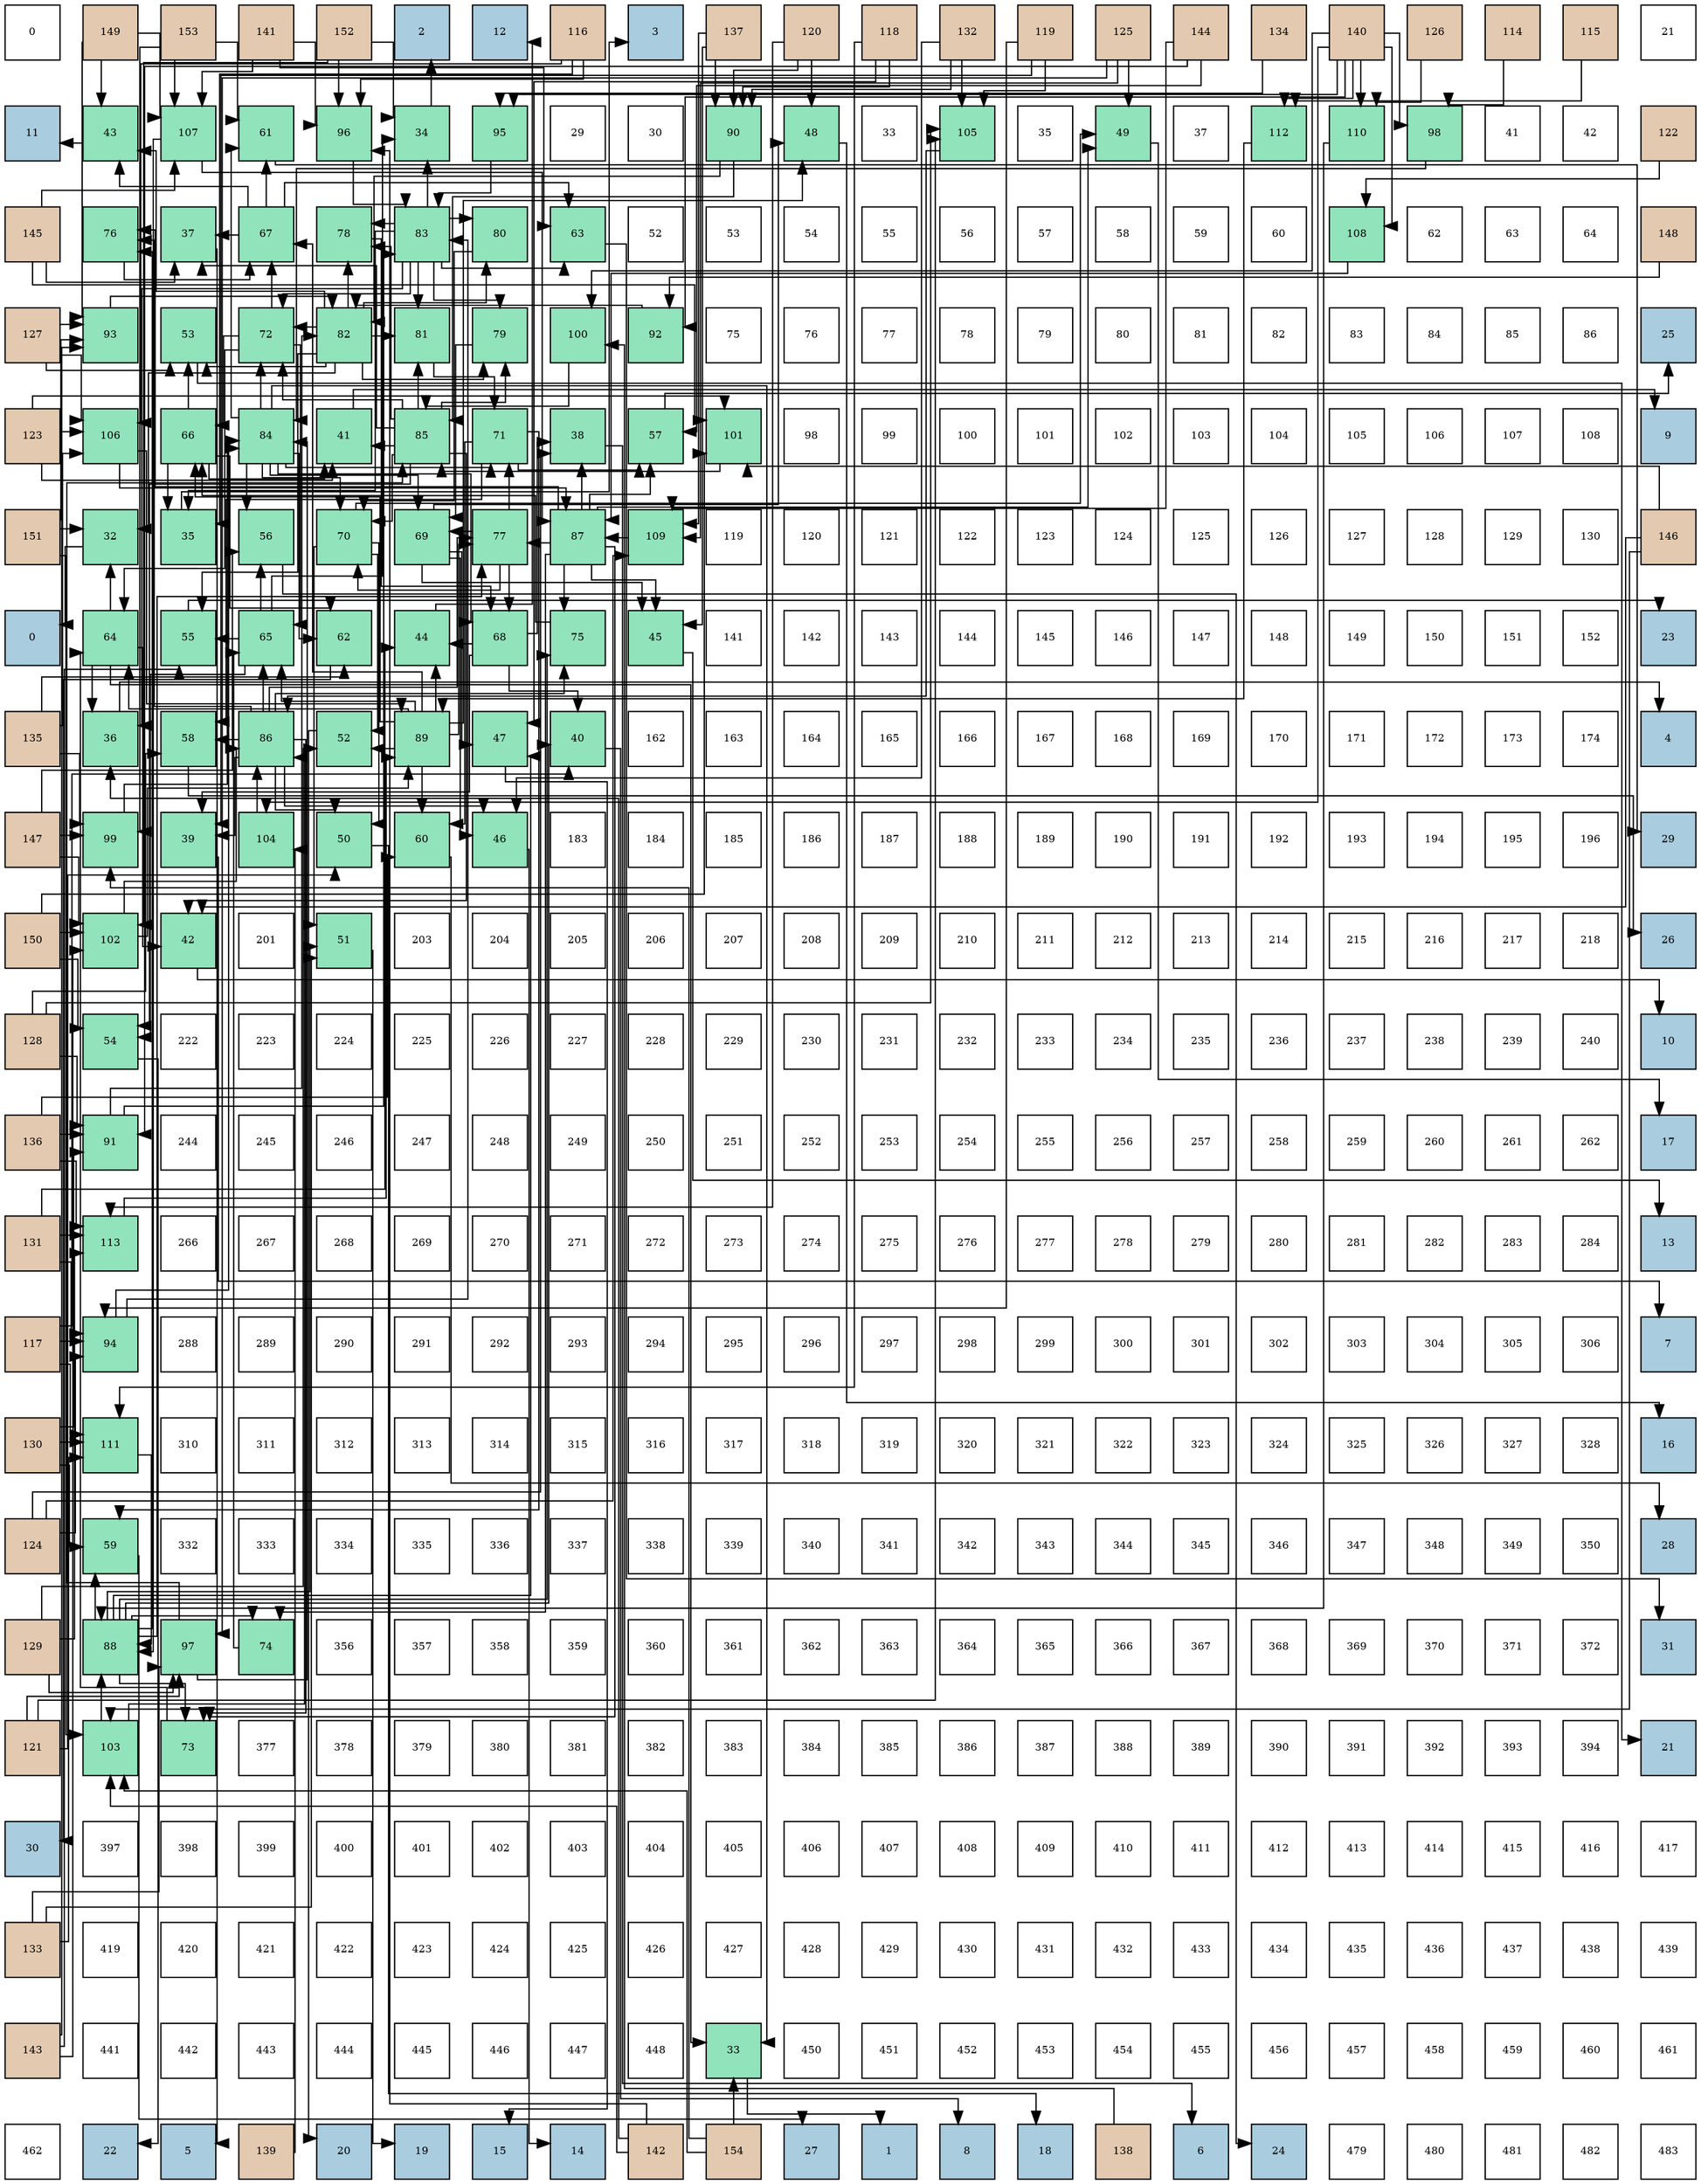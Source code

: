 digraph layout{
 rankdir=TB;
 splines=ortho;
 node [style=filled shape=square fixedsize=true width=0.6];
0[label="0", fontsize=8, fillcolor="#ffffff"];
1[label="149", fontsize=8, fillcolor="#e3c9af"];
2[label="153", fontsize=8, fillcolor="#e3c9af"];
3[label="141", fontsize=8, fillcolor="#e3c9af"];
4[label="152", fontsize=8, fillcolor="#e3c9af"];
5[label="2", fontsize=8, fillcolor="#a9ccde"];
6[label="12", fontsize=8, fillcolor="#a9ccde"];
7[label="116", fontsize=8, fillcolor="#e3c9af"];
8[label="3", fontsize=8, fillcolor="#a9ccde"];
9[label="137", fontsize=8, fillcolor="#e3c9af"];
10[label="120", fontsize=8, fillcolor="#e3c9af"];
11[label="118", fontsize=8, fillcolor="#e3c9af"];
12[label="132", fontsize=8, fillcolor="#e3c9af"];
13[label="119", fontsize=8, fillcolor="#e3c9af"];
14[label="125", fontsize=8, fillcolor="#e3c9af"];
15[label="144", fontsize=8, fillcolor="#e3c9af"];
16[label="134", fontsize=8, fillcolor="#e3c9af"];
17[label="140", fontsize=8, fillcolor="#e3c9af"];
18[label="126", fontsize=8, fillcolor="#e3c9af"];
19[label="114", fontsize=8, fillcolor="#e3c9af"];
20[label="115", fontsize=8, fillcolor="#e3c9af"];
21[label="21", fontsize=8, fillcolor="#ffffff"];
22[label="11", fontsize=8, fillcolor="#a9ccde"];
23[label="43", fontsize=8, fillcolor="#91e3bb"];
24[label="107", fontsize=8, fillcolor="#91e3bb"];
25[label="61", fontsize=8, fillcolor="#91e3bb"];
26[label="96", fontsize=8, fillcolor="#91e3bb"];
27[label="34", fontsize=8, fillcolor="#91e3bb"];
28[label="95", fontsize=8, fillcolor="#91e3bb"];
29[label="29", fontsize=8, fillcolor="#ffffff"];
30[label="30", fontsize=8, fillcolor="#ffffff"];
31[label="90", fontsize=8, fillcolor="#91e3bb"];
32[label="48", fontsize=8, fillcolor="#91e3bb"];
33[label="33", fontsize=8, fillcolor="#ffffff"];
34[label="105", fontsize=8, fillcolor="#91e3bb"];
35[label="35", fontsize=8, fillcolor="#ffffff"];
36[label="49", fontsize=8, fillcolor="#91e3bb"];
37[label="37", fontsize=8, fillcolor="#ffffff"];
38[label="112", fontsize=8, fillcolor="#91e3bb"];
39[label="110", fontsize=8, fillcolor="#91e3bb"];
40[label="98", fontsize=8, fillcolor="#91e3bb"];
41[label="41", fontsize=8, fillcolor="#ffffff"];
42[label="42", fontsize=8, fillcolor="#ffffff"];
43[label="122", fontsize=8, fillcolor="#e3c9af"];
44[label="145", fontsize=8, fillcolor="#e3c9af"];
45[label="76", fontsize=8, fillcolor="#91e3bb"];
46[label="37", fontsize=8, fillcolor="#91e3bb"];
47[label="67", fontsize=8, fillcolor="#91e3bb"];
48[label="78", fontsize=8, fillcolor="#91e3bb"];
49[label="83", fontsize=8, fillcolor="#91e3bb"];
50[label="80", fontsize=8, fillcolor="#91e3bb"];
51[label="63", fontsize=8, fillcolor="#91e3bb"];
52[label="52", fontsize=8, fillcolor="#ffffff"];
53[label="53", fontsize=8, fillcolor="#ffffff"];
54[label="54", fontsize=8, fillcolor="#ffffff"];
55[label="55", fontsize=8, fillcolor="#ffffff"];
56[label="56", fontsize=8, fillcolor="#ffffff"];
57[label="57", fontsize=8, fillcolor="#ffffff"];
58[label="58", fontsize=8, fillcolor="#ffffff"];
59[label="59", fontsize=8, fillcolor="#ffffff"];
60[label="60", fontsize=8, fillcolor="#ffffff"];
61[label="108", fontsize=8, fillcolor="#91e3bb"];
62[label="62", fontsize=8, fillcolor="#ffffff"];
63[label="63", fontsize=8, fillcolor="#ffffff"];
64[label="64", fontsize=8, fillcolor="#ffffff"];
65[label="148", fontsize=8, fillcolor="#e3c9af"];
66[label="127", fontsize=8, fillcolor="#e3c9af"];
67[label="93", fontsize=8, fillcolor="#91e3bb"];
68[label="53", fontsize=8, fillcolor="#91e3bb"];
69[label="72", fontsize=8, fillcolor="#91e3bb"];
70[label="82", fontsize=8, fillcolor="#91e3bb"];
71[label="81", fontsize=8, fillcolor="#91e3bb"];
72[label="79", fontsize=8, fillcolor="#91e3bb"];
73[label="100", fontsize=8, fillcolor="#91e3bb"];
74[label="92", fontsize=8, fillcolor="#91e3bb"];
75[label="75", fontsize=8, fillcolor="#ffffff"];
76[label="76", fontsize=8, fillcolor="#ffffff"];
77[label="77", fontsize=8, fillcolor="#ffffff"];
78[label="78", fontsize=8, fillcolor="#ffffff"];
79[label="79", fontsize=8, fillcolor="#ffffff"];
80[label="80", fontsize=8, fillcolor="#ffffff"];
81[label="81", fontsize=8, fillcolor="#ffffff"];
82[label="82", fontsize=8, fillcolor="#ffffff"];
83[label="83", fontsize=8, fillcolor="#ffffff"];
84[label="84", fontsize=8, fillcolor="#ffffff"];
85[label="85", fontsize=8, fillcolor="#ffffff"];
86[label="86", fontsize=8, fillcolor="#ffffff"];
87[label="25", fontsize=8, fillcolor="#a9ccde"];
88[label="123", fontsize=8, fillcolor="#e3c9af"];
89[label="106", fontsize=8, fillcolor="#91e3bb"];
90[label="66", fontsize=8, fillcolor="#91e3bb"];
91[label="84", fontsize=8, fillcolor="#91e3bb"];
92[label="41", fontsize=8, fillcolor="#91e3bb"];
93[label="85", fontsize=8, fillcolor="#91e3bb"];
94[label="71", fontsize=8, fillcolor="#91e3bb"];
95[label="38", fontsize=8, fillcolor="#91e3bb"];
96[label="57", fontsize=8, fillcolor="#91e3bb"];
97[label="101", fontsize=8, fillcolor="#91e3bb"];
98[label="98", fontsize=8, fillcolor="#ffffff"];
99[label="99", fontsize=8, fillcolor="#ffffff"];
100[label="100", fontsize=8, fillcolor="#ffffff"];
101[label="101", fontsize=8, fillcolor="#ffffff"];
102[label="102", fontsize=8, fillcolor="#ffffff"];
103[label="103", fontsize=8, fillcolor="#ffffff"];
104[label="104", fontsize=8, fillcolor="#ffffff"];
105[label="105", fontsize=8, fillcolor="#ffffff"];
106[label="106", fontsize=8, fillcolor="#ffffff"];
107[label="107", fontsize=8, fillcolor="#ffffff"];
108[label="108", fontsize=8, fillcolor="#ffffff"];
109[label="9", fontsize=8, fillcolor="#a9ccde"];
110[label="151", fontsize=8, fillcolor="#e3c9af"];
111[label="32", fontsize=8, fillcolor="#91e3bb"];
112[label="35", fontsize=8, fillcolor="#91e3bb"];
113[label="56", fontsize=8, fillcolor="#91e3bb"];
114[label="70", fontsize=8, fillcolor="#91e3bb"];
115[label="69", fontsize=8, fillcolor="#91e3bb"];
116[label="77", fontsize=8, fillcolor="#91e3bb"];
117[label="87", fontsize=8, fillcolor="#91e3bb"];
118[label="109", fontsize=8, fillcolor="#91e3bb"];
119[label="119", fontsize=8, fillcolor="#ffffff"];
120[label="120", fontsize=8, fillcolor="#ffffff"];
121[label="121", fontsize=8, fillcolor="#ffffff"];
122[label="122", fontsize=8, fillcolor="#ffffff"];
123[label="123", fontsize=8, fillcolor="#ffffff"];
124[label="124", fontsize=8, fillcolor="#ffffff"];
125[label="125", fontsize=8, fillcolor="#ffffff"];
126[label="126", fontsize=8, fillcolor="#ffffff"];
127[label="127", fontsize=8, fillcolor="#ffffff"];
128[label="128", fontsize=8, fillcolor="#ffffff"];
129[label="129", fontsize=8, fillcolor="#ffffff"];
130[label="130", fontsize=8, fillcolor="#ffffff"];
131[label="146", fontsize=8, fillcolor="#e3c9af"];
132[label="0", fontsize=8, fillcolor="#a9ccde"];
133[label="64", fontsize=8, fillcolor="#91e3bb"];
134[label="55", fontsize=8, fillcolor="#91e3bb"];
135[label="65", fontsize=8, fillcolor="#91e3bb"];
136[label="62", fontsize=8, fillcolor="#91e3bb"];
137[label="44", fontsize=8, fillcolor="#91e3bb"];
138[label="68", fontsize=8, fillcolor="#91e3bb"];
139[label="75", fontsize=8, fillcolor="#91e3bb"];
140[label="45", fontsize=8, fillcolor="#91e3bb"];
141[label="141", fontsize=8, fillcolor="#ffffff"];
142[label="142", fontsize=8, fillcolor="#ffffff"];
143[label="143", fontsize=8, fillcolor="#ffffff"];
144[label="144", fontsize=8, fillcolor="#ffffff"];
145[label="145", fontsize=8, fillcolor="#ffffff"];
146[label="146", fontsize=8, fillcolor="#ffffff"];
147[label="147", fontsize=8, fillcolor="#ffffff"];
148[label="148", fontsize=8, fillcolor="#ffffff"];
149[label="149", fontsize=8, fillcolor="#ffffff"];
150[label="150", fontsize=8, fillcolor="#ffffff"];
151[label="151", fontsize=8, fillcolor="#ffffff"];
152[label="152", fontsize=8, fillcolor="#ffffff"];
153[label="23", fontsize=8, fillcolor="#a9ccde"];
154[label="135", fontsize=8, fillcolor="#e3c9af"];
155[label="36", fontsize=8, fillcolor="#91e3bb"];
156[label="58", fontsize=8, fillcolor="#91e3bb"];
157[label="86", fontsize=8, fillcolor="#91e3bb"];
158[label="52", fontsize=8, fillcolor="#91e3bb"];
159[label="89", fontsize=8, fillcolor="#91e3bb"];
160[label="47", fontsize=8, fillcolor="#91e3bb"];
161[label="40", fontsize=8, fillcolor="#91e3bb"];
162[label="162", fontsize=8, fillcolor="#ffffff"];
163[label="163", fontsize=8, fillcolor="#ffffff"];
164[label="164", fontsize=8, fillcolor="#ffffff"];
165[label="165", fontsize=8, fillcolor="#ffffff"];
166[label="166", fontsize=8, fillcolor="#ffffff"];
167[label="167", fontsize=8, fillcolor="#ffffff"];
168[label="168", fontsize=8, fillcolor="#ffffff"];
169[label="169", fontsize=8, fillcolor="#ffffff"];
170[label="170", fontsize=8, fillcolor="#ffffff"];
171[label="171", fontsize=8, fillcolor="#ffffff"];
172[label="172", fontsize=8, fillcolor="#ffffff"];
173[label="173", fontsize=8, fillcolor="#ffffff"];
174[label="174", fontsize=8, fillcolor="#ffffff"];
175[label="4", fontsize=8, fillcolor="#a9ccde"];
176[label="147", fontsize=8, fillcolor="#e3c9af"];
177[label="99", fontsize=8, fillcolor="#91e3bb"];
178[label="39", fontsize=8, fillcolor="#91e3bb"];
179[label="104", fontsize=8, fillcolor="#91e3bb"];
180[label="50", fontsize=8, fillcolor="#91e3bb"];
181[label="60", fontsize=8, fillcolor="#91e3bb"];
182[label="46", fontsize=8, fillcolor="#91e3bb"];
183[label="183", fontsize=8, fillcolor="#ffffff"];
184[label="184", fontsize=8, fillcolor="#ffffff"];
185[label="185", fontsize=8, fillcolor="#ffffff"];
186[label="186", fontsize=8, fillcolor="#ffffff"];
187[label="187", fontsize=8, fillcolor="#ffffff"];
188[label="188", fontsize=8, fillcolor="#ffffff"];
189[label="189", fontsize=8, fillcolor="#ffffff"];
190[label="190", fontsize=8, fillcolor="#ffffff"];
191[label="191", fontsize=8, fillcolor="#ffffff"];
192[label="192", fontsize=8, fillcolor="#ffffff"];
193[label="193", fontsize=8, fillcolor="#ffffff"];
194[label="194", fontsize=8, fillcolor="#ffffff"];
195[label="195", fontsize=8, fillcolor="#ffffff"];
196[label="196", fontsize=8, fillcolor="#ffffff"];
197[label="29", fontsize=8, fillcolor="#a9ccde"];
198[label="150", fontsize=8, fillcolor="#e3c9af"];
199[label="102", fontsize=8, fillcolor="#91e3bb"];
200[label="42", fontsize=8, fillcolor="#91e3bb"];
201[label="201", fontsize=8, fillcolor="#ffffff"];
202[label="51", fontsize=8, fillcolor="#91e3bb"];
203[label="203", fontsize=8, fillcolor="#ffffff"];
204[label="204", fontsize=8, fillcolor="#ffffff"];
205[label="205", fontsize=8, fillcolor="#ffffff"];
206[label="206", fontsize=8, fillcolor="#ffffff"];
207[label="207", fontsize=8, fillcolor="#ffffff"];
208[label="208", fontsize=8, fillcolor="#ffffff"];
209[label="209", fontsize=8, fillcolor="#ffffff"];
210[label="210", fontsize=8, fillcolor="#ffffff"];
211[label="211", fontsize=8, fillcolor="#ffffff"];
212[label="212", fontsize=8, fillcolor="#ffffff"];
213[label="213", fontsize=8, fillcolor="#ffffff"];
214[label="214", fontsize=8, fillcolor="#ffffff"];
215[label="215", fontsize=8, fillcolor="#ffffff"];
216[label="216", fontsize=8, fillcolor="#ffffff"];
217[label="217", fontsize=8, fillcolor="#ffffff"];
218[label="218", fontsize=8, fillcolor="#ffffff"];
219[label="26", fontsize=8, fillcolor="#a9ccde"];
220[label="128", fontsize=8, fillcolor="#e3c9af"];
221[label="54", fontsize=8, fillcolor="#91e3bb"];
222[label="222", fontsize=8, fillcolor="#ffffff"];
223[label="223", fontsize=8, fillcolor="#ffffff"];
224[label="224", fontsize=8, fillcolor="#ffffff"];
225[label="225", fontsize=8, fillcolor="#ffffff"];
226[label="226", fontsize=8, fillcolor="#ffffff"];
227[label="227", fontsize=8, fillcolor="#ffffff"];
228[label="228", fontsize=8, fillcolor="#ffffff"];
229[label="229", fontsize=8, fillcolor="#ffffff"];
230[label="230", fontsize=8, fillcolor="#ffffff"];
231[label="231", fontsize=8, fillcolor="#ffffff"];
232[label="232", fontsize=8, fillcolor="#ffffff"];
233[label="233", fontsize=8, fillcolor="#ffffff"];
234[label="234", fontsize=8, fillcolor="#ffffff"];
235[label="235", fontsize=8, fillcolor="#ffffff"];
236[label="236", fontsize=8, fillcolor="#ffffff"];
237[label="237", fontsize=8, fillcolor="#ffffff"];
238[label="238", fontsize=8, fillcolor="#ffffff"];
239[label="239", fontsize=8, fillcolor="#ffffff"];
240[label="240", fontsize=8, fillcolor="#ffffff"];
241[label="10", fontsize=8, fillcolor="#a9ccde"];
242[label="136", fontsize=8, fillcolor="#e3c9af"];
243[label="91", fontsize=8, fillcolor="#91e3bb"];
244[label="244", fontsize=8, fillcolor="#ffffff"];
245[label="245", fontsize=8, fillcolor="#ffffff"];
246[label="246", fontsize=8, fillcolor="#ffffff"];
247[label="247", fontsize=8, fillcolor="#ffffff"];
248[label="248", fontsize=8, fillcolor="#ffffff"];
249[label="249", fontsize=8, fillcolor="#ffffff"];
250[label="250", fontsize=8, fillcolor="#ffffff"];
251[label="251", fontsize=8, fillcolor="#ffffff"];
252[label="252", fontsize=8, fillcolor="#ffffff"];
253[label="253", fontsize=8, fillcolor="#ffffff"];
254[label="254", fontsize=8, fillcolor="#ffffff"];
255[label="255", fontsize=8, fillcolor="#ffffff"];
256[label="256", fontsize=8, fillcolor="#ffffff"];
257[label="257", fontsize=8, fillcolor="#ffffff"];
258[label="258", fontsize=8, fillcolor="#ffffff"];
259[label="259", fontsize=8, fillcolor="#ffffff"];
260[label="260", fontsize=8, fillcolor="#ffffff"];
261[label="261", fontsize=8, fillcolor="#ffffff"];
262[label="262", fontsize=8, fillcolor="#ffffff"];
263[label="17", fontsize=8, fillcolor="#a9ccde"];
264[label="131", fontsize=8, fillcolor="#e3c9af"];
265[label="113", fontsize=8, fillcolor="#91e3bb"];
266[label="266", fontsize=8, fillcolor="#ffffff"];
267[label="267", fontsize=8, fillcolor="#ffffff"];
268[label="268", fontsize=8, fillcolor="#ffffff"];
269[label="269", fontsize=8, fillcolor="#ffffff"];
270[label="270", fontsize=8, fillcolor="#ffffff"];
271[label="271", fontsize=8, fillcolor="#ffffff"];
272[label="272", fontsize=8, fillcolor="#ffffff"];
273[label="273", fontsize=8, fillcolor="#ffffff"];
274[label="274", fontsize=8, fillcolor="#ffffff"];
275[label="275", fontsize=8, fillcolor="#ffffff"];
276[label="276", fontsize=8, fillcolor="#ffffff"];
277[label="277", fontsize=8, fillcolor="#ffffff"];
278[label="278", fontsize=8, fillcolor="#ffffff"];
279[label="279", fontsize=8, fillcolor="#ffffff"];
280[label="280", fontsize=8, fillcolor="#ffffff"];
281[label="281", fontsize=8, fillcolor="#ffffff"];
282[label="282", fontsize=8, fillcolor="#ffffff"];
283[label="283", fontsize=8, fillcolor="#ffffff"];
284[label="284", fontsize=8, fillcolor="#ffffff"];
285[label="13", fontsize=8, fillcolor="#a9ccde"];
286[label="117", fontsize=8, fillcolor="#e3c9af"];
287[label="94", fontsize=8, fillcolor="#91e3bb"];
288[label="288", fontsize=8, fillcolor="#ffffff"];
289[label="289", fontsize=8, fillcolor="#ffffff"];
290[label="290", fontsize=8, fillcolor="#ffffff"];
291[label="291", fontsize=8, fillcolor="#ffffff"];
292[label="292", fontsize=8, fillcolor="#ffffff"];
293[label="293", fontsize=8, fillcolor="#ffffff"];
294[label="294", fontsize=8, fillcolor="#ffffff"];
295[label="295", fontsize=8, fillcolor="#ffffff"];
296[label="296", fontsize=8, fillcolor="#ffffff"];
297[label="297", fontsize=8, fillcolor="#ffffff"];
298[label="298", fontsize=8, fillcolor="#ffffff"];
299[label="299", fontsize=8, fillcolor="#ffffff"];
300[label="300", fontsize=8, fillcolor="#ffffff"];
301[label="301", fontsize=8, fillcolor="#ffffff"];
302[label="302", fontsize=8, fillcolor="#ffffff"];
303[label="303", fontsize=8, fillcolor="#ffffff"];
304[label="304", fontsize=8, fillcolor="#ffffff"];
305[label="305", fontsize=8, fillcolor="#ffffff"];
306[label="306", fontsize=8, fillcolor="#ffffff"];
307[label="7", fontsize=8, fillcolor="#a9ccde"];
308[label="130", fontsize=8, fillcolor="#e3c9af"];
309[label="111", fontsize=8, fillcolor="#91e3bb"];
310[label="310", fontsize=8, fillcolor="#ffffff"];
311[label="311", fontsize=8, fillcolor="#ffffff"];
312[label="312", fontsize=8, fillcolor="#ffffff"];
313[label="313", fontsize=8, fillcolor="#ffffff"];
314[label="314", fontsize=8, fillcolor="#ffffff"];
315[label="315", fontsize=8, fillcolor="#ffffff"];
316[label="316", fontsize=8, fillcolor="#ffffff"];
317[label="317", fontsize=8, fillcolor="#ffffff"];
318[label="318", fontsize=8, fillcolor="#ffffff"];
319[label="319", fontsize=8, fillcolor="#ffffff"];
320[label="320", fontsize=8, fillcolor="#ffffff"];
321[label="321", fontsize=8, fillcolor="#ffffff"];
322[label="322", fontsize=8, fillcolor="#ffffff"];
323[label="323", fontsize=8, fillcolor="#ffffff"];
324[label="324", fontsize=8, fillcolor="#ffffff"];
325[label="325", fontsize=8, fillcolor="#ffffff"];
326[label="326", fontsize=8, fillcolor="#ffffff"];
327[label="327", fontsize=8, fillcolor="#ffffff"];
328[label="328", fontsize=8, fillcolor="#ffffff"];
329[label="16", fontsize=8, fillcolor="#a9ccde"];
330[label="124", fontsize=8, fillcolor="#e3c9af"];
331[label="59", fontsize=8, fillcolor="#91e3bb"];
332[label="332", fontsize=8, fillcolor="#ffffff"];
333[label="333", fontsize=8, fillcolor="#ffffff"];
334[label="334", fontsize=8, fillcolor="#ffffff"];
335[label="335", fontsize=8, fillcolor="#ffffff"];
336[label="336", fontsize=8, fillcolor="#ffffff"];
337[label="337", fontsize=8, fillcolor="#ffffff"];
338[label="338", fontsize=8, fillcolor="#ffffff"];
339[label="339", fontsize=8, fillcolor="#ffffff"];
340[label="340", fontsize=8, fillcolor="#ffffff"];
341[label="341", fontsize=8, fillcolor="#ffffff"];
342[label="342", fontsize=8, fillcolor="#ffffff"];
343[label="343", fontsize=8, fillcolor="#ffffff"];
344[label="344", fontsize=8, fillcolor="#ffffff"];
345[label="345", fontsize=8, fillcolor="#ffffff"];
346[label="346", fontsize=8, fillcolor="#ffffff"];
347[label="347", fontsize=8, fillcolor="#ffffff"];
348[label="348", fontsize=8, fillcolor="#ffffff"];
349[label="349", fontsize=8, fillcolor="#ffffff"];
350[label="350", fontsize=8, fillcolor="#ffffff"];
351[label="28", fontsize=8, fillcolor="#a9ccde"];
352[label="129", fontsize=8, fillcolor="#e3c9af"];
353[label="88", fontsize=8, fillcolor="#91e3bb"];
354[label="97", fontsize=8, fillcolor="#91e3bb"];
355[label="74", fontsize=8, fillcolor="#91e3bb"];
356[label="356", fontsize=8, fillcolor="#ffffff"];
357[label="357", fontsize=8, fillcolor="#ffffff"];
358[label="358", fontsize=8, fillcolor="#ffffff"];
359[label="359", fontsize=8, fillcolor="#ffffff"];
360[label="360", fontsize=8, fillcolor="#ffffff"];
361[label="361", fontsize=8, fillcolor="#ffffff"];
362[label="362", fontsize=8, fillcolor="#ffffff"];
363[label="363", fontsize=8, fillcolor="#ffffff"];
364[label="364", fontsize=8, fillcolor="#ffffff"];
365[label="365", fontsize=8, fillcolor="#ffffff"];
366[label="366", fontsize=8, fillcolor="#ffffff"];
367[label="367", fontsize=8, fillcolor="#ffffff"];
368[label="368", fontsize=8, fillcolor="#ffffff"];
369[label="369", fontsize=8, fillcolor="#ffffff"];
370[label="370", fontsize=8, fillcolor="#ffffff"];
371[label="371", fontsize=8, fillcolor="#ffffff"];
372[label="372", fontsize=8, fillcolor="#ffffff"];
373[label="31", fontsize=8, fillcolor="#a9ccde"];
374[label="121", fontsize=8, fillcolor="#e3c9af"];
375[label="103", fontsize=8, fillcolor="#91e3bb"];
376[label="73", fontsize=8, fillcolor="#91e3bb"];
377[label="377", fontsize=8, fillcolor="#ffffff"];
378[label="378", fontsize=8, fillcolor="#ffffff"];
379[label="379", fontsize=8, fillcolor="#ffffff"];
380[label="380", fontsize=8, fillcolor="#ffffff"];
381[label="381", fontsize=8, fillcolor="#ffffff"];
382[label="382", fontsize=8, fillcolor="#ffffff"];
383[label="383", fontsize=8, fillcolor="#ffffff"];
384[label="384", fontsize=8, fillcolor="#ffffff"];
385[label="385", fontsize=8, fillcolor="#ffffff"];
386[label="386", fontsize=8, fillcolor="#ffffff"];
387[label="387", fontsize=8, fillcolor="#ffffff"];
388[label="388", fontsize=8, fillcolor="#ffffff"];
389[label="389", fontsize=8, fillcolor="#ffffff"];
390[label="390", fontsize=8, fillcolor="#ffffff"];
391[label="391", fontsize=8, fillcolor="#ffffff"];
392[label="392", fontsize=8, fillcolor="#ffffff"];
393[label="393", fontsize=8, fillcolor="#ffffff"];
394[label="394", fontsize=8, fillcolor="#ffffff"];
395[label="21", fontsize=8, fillcolor="#a9ccde"];
396[label="30", fontsize=8, fillcolor="#a9ccde"];
397[label="397", fontsize=8, fillcolor="#ffffff"];
398[label="398", fontsize=8, fillcolor="#ffffff"];
399[label="399", fontsize=8, fillcolor="#ffffff"];
400[label="400", fontsize=8, fillcolor="#ffffff"];
401[label="401", fontsize=8, fillcolor="#ffffff"];
402[label="402", fontsize=8, fillcolor="#ffffff"];
403[label="403", fontsize=8, fillcolor="#ffffff"];
404[label="404", fontsize=8, fillcolor="#ffffff"];
405[label="405", fontsize=8, fillcolor="#ffffff"];
406[label="406", fontsize=8, fillcolor="#ffffff"];
407[label="407", fontsize=8, fillcolor="#ffffff"];
408[label="408", fontsize=8, fillcolor="#ffffff"];
409[label="409", fontsize=8, fillcolor="#ffffff"];
410[label="410", fontsize=8, fillcolor="#ffffff"];
411[label="411", fontsize=8, fillcolor="#ffffff"];
412[label="412", fontsize=8, fillcolor="#ffffff"];
413[label="413", fontsize=8, fillcolor="#ffffff"];
414[label="414", fontsize=8, fillcolor="#ffffff"];
415[label="415", fontsize=8, fillcolor="#ffffff"];
416[label="416", fontsize=8, fillcolor="#ffffff"];
417[label="417", fontsize=8, fillcolor="#ffffff"];
418[label="133", fontsize=8, fillcolor="#e3c9af"];
419[label="419", fontsize=8, fillcolor="#ffffff"];
420[label="420", fontsize=8, fillcolor="#ffffff"];
421[label="421", fontsize=8, fillcolor="#ffffff"];
422[label="422", fontsize=8, fillcolor="#ffffff"];
423[label="423", fontsize=8, fillcolor="#ffffff"];
424[label="424", fontsize=8, fillcolor="#ffffff"];
425[label="425", fontsize=8, fillcolor="#ffffff"];
426[label="426", fontsize=8, fillcolor="#ffffff"];
427[label="427", fontsize=8, fillcolor="#ffffff"];
428[label="428", fontsize=8, fillcolor="#ffffff"];
429[label="429", fontsize=8, fillcolor="#ffffff"];
430[label="430", fontsize=8, fillcolor="#ffffff"];
431[label="431", fontsize=8, fillcolor="#ffffff"];
432[label="432", fontsize=8, fillcolor="#ffffff"];
433[label="433", fontsize=8, fillcolor="#ffffff"];
434[label="434", fontsize=8, fillcolor="#ffffff"];
435[label="435", fontsize=8, fillcolor="#ffffff"];
436[label="436", fontsize=8, fillcolor="#ffffff"];
437[label="437", fontsize=8, fillcolor="#ffffff"];
438[label="438", fontsize=8, fillcolor="#ffffff"];
439[label="439", fontsize=8, fillcolor="#ffffff"];
440[label="143", fontsize=8, fillcolor="#e3c9af"];
441[label="441", fontsize=8, fillcolor="#ffffff"];
442[label="442", fontsize=8, fillcolor="#ffffff"];
443[label="443", fontsize=8, fillcolor="#ffffff"];
444[label="444", fontsize=8, fillcolor="#ffffff"];
445[label="445", fontsize=8, fillcolor="#ffffff"];
446[label="446", fontsize=8, fillcolor="#ffffff"];
447[label="447", fontsize=8, fillcolor="#ffffff"];
448[label="448", fontsize=8, fillcolor="#ffffff"];
449[label="33", fontsize=8, fillcolor="#91e3bb"];
450[label="450", fontsize=8, fillcolor="#ffffff"];
451[label="451", fontsize=8, fillcolor="#ffffff"];
452[label="452", fontsize=8, fillcolor="#ffffff"];
453[label="453", fontsize=8, fillcolor="#ffffff"];
454[label="454", fontsize=8, fillcolor="#ffffff"];
455[label="455", fontsize=8, fillcolor="#ffffff"];
456[label="456", fontsize=8, fillcolor="#ffffff"];
457[label="457", fontsize=8, fillcolor="#ffffff"];
458[label="458", fontsize=8, fillcolor="#ffffff"];
459[label="459", fontsize=8, fillcolor="#ffffff"];
460[label="460", fontsize=8, fillcolor="#ffffff"];
461[label="461", fontsize=8, fillcolor="#ffffff"];
462[label="462", fontsize=8, fillcolor="#ffffff"];
463[label="22", fontsize=8, fillcolor="#a9ccde"];
464[label="5", fontsize=8, fillcolor="#a9ccde"];
465[label="139", fontsize=8, fillcolor="#e3c9af"];
466[label="20", fontsize=8, fillcolor="#a9ccde"];
467[label="19", fontsize=8, fillcolor="#a9ccde"];
468[label="15", fontsize=8, fillcolor="#a9ccde"];
469[label="14", fontsize=8, fillcolor="#a9ccde"];
470[label="142", fontsize=8, fillcolor="#e3c9af"];
471[label="154", fontsize=8, fillcolor="#e3c9af"];
472[label="27", fontsize=8, fillcolor="#a9ccde"];
473[label="1", fontsize=8, fillcolor="#a9ccde"];
474[label="8", fontsize=8, fillcolor="#a9ccde"];
475[label="18", fontsize=8, fillcolor="#a9ccde"];
476[label="138", fontsize=8, fillcolor="#e3c9af"];
477[label="6", fontsize=8, fillcolor="#a9ccde"];
478[label="24", fontsize=8, fillcolor="#a9ccde"];
479[label="479", fontsize=8, fillcolor="#ffffff"];
480[label="480", fontsize=8, fillcolor="#ffffff"];
481[label="481", fontsize=8, fillcolor="#ffffff"];
482[label="482", fontsize=8, fillcolor="#ffffff"];
483[label="483", fontsize=8, fillcolor="#ffffff"];
edge [constraint=false, style=vis];111 -> 132;
449 -> 473;
27 -> 5;
112 -> 8;
155 -> 175;
46 -> 464;
95 -> 477;
178 -> 307;
161 -> 474;
92 -> 109;
200 -> 241;
23 -> 22;
137 -> 6;
140 -> 285;
182 -> 469;
160 -> 468;
32 -> 329;
36 -> 263;
180 -> 475;
202 -> 467;
158 -> 466;
68 -> 395;
221 -> 463;
134 -> 153;
113 -> 478;
96 -> 87;
156 -> 219;
331 -> 472;
181 -> 351;
25 -> 197;
136 -> 396;
51 -> 373;
133 -> 111;
133 -> 449;
133 -> 155;
133 -> 200;
135 -> 27;
135 -> 221;
135 -> 134;
135 -> 113;
90 -> 112;
90 -> 92;
90 -> 68;
90 -> 136;
47 -> 46;
47 -> 23;
47 -> 25;
47 -> 51;
138 -> 95;
138 -> 178;
138 -> 161;
138 -> 137;
115 -> 140;
115 -> 182;
115 -> 160;
115 -> 32;
114 -> 36;
114 -> 180;
114 -> 202;
114 -> 158;
94 -> 96;
94 -> 156;
94 -> 331;
94 -> 181;
69 -> 133;
69 -> 135;
69 -> 90;
69 -> 47;
376 -> 133;
355 -> 135;
139 -> 90;
45 -> 47;
116 -> 138;
116 -> 115;
116 -> 114;
116 -> 94;
48 -> 138;
72 -> 115;
50 -> 114;
71 -> 94;
70 -> 111;
70 -> 23;
70 -> 68;
70 -> 134;
70 -> 69;
70 -> 48;
70 -> 72;
70 -> 50;
70 -> 71;
49 -> 27;
49 -> 112;
49 -> 155;
49 -> 51;
49 -> 69;
49 -> 48;
49 -> 72;
49 -> 50;
49 -> 71;
91 -> 449;
91 -> 113;
91 -> 25;
91 -> 136;
91 -> 138;
91 -> 115;
91 -> 114;
91 -> 94;
91 -> 69;
93 -> 46;
93 -> 92;
93 -> 200;
93 -> 221;
93 -> 114;
93 -> 69;
93 -> 48;
93 -> 72;
93 -> 71;
157 -> 178;
157 -> 182;
157 -> 180;
157 -> 156;
157 -> 135;
157 -> 376;
157 -> 139;
157 -> 45;
157 -> 116;
117 -> 95;
117 -> 140;
117 -> 36;
117 -> 96;
117 -> 376;
117 -> 355;
117 -> 139;
117 -> 45;
117 -> 116;
353 -> 161;
353 -> 160;
353 -> 202;
353 -> 331;
353 -> 376;
353 -> 355;
353 -> 139;
353 -> 45;
353 -> 116;
159 -> 137;
159 -> 32;
159 -> 158;
159 -> 181;
159 -> 133;
159 -> 135;
159 -> 90;
159 -> 47;
159 -> 116;
31 -> 70;
31 -> 93;
243 -> 70;
243 -> 49;
74 -> 70;
67 -> 70;
287 -> 49;
287 -> 91;
28 -> 49;
26 -> 49;
354 -> 91;
354 -> 93;
40 -> 91;
177 -> 91;
73 -> 93;
97 -> 93;
199 -> 157;
199 -> 159;
375 -> 157;
375 -> 353;
179 -> 157;
34 -> 157;
89 -> 117;
89 -> 159;
24 -> 117;
24 -> 353;
61 -> 117;
118 -> 117;
39 -> 353;
309 -> 353;
38 -> 159;
265 -> 159;
19 -> 40;
20 -> 38;
7 -> 112;
7 -> 26;
7 -> 89;
286 -> 161;
286 -> 287;
286 -> 309;
11 -> 160;
11 -> 31;
11 -> 309;
13 -> 178;
13 -> 287;
13 -> 34;
10 -> 32;
10 -> 31;
10 -> 265;
374 -> 180;
374 -> 354;
374 -> 34;
43 -> 61;
88 -> 92;
88 -> 97;
88 -> 89;
330 -> 95;
330 -> 287;
330 -> 118;
14 -> 36;
14 -> 354;
14 -> 118;
18 -> 39;
66 -> 68;
66 -> 67;
66 -> 89;
220 -> 156;
220 -> 243;
220 -> 34;
352 -> 158;
352 -> 354;
352 -> 265;
308 -> 331;
308 -> 243;
308 -> 309;
264 -> 137;
264 -> 287;
264 -> 265;
12 -> 182;
12 -> 31;
12 -> 34;
418 -> 202;
418 -> 354;
418 -> 309;
16 -> 28;
154 -> 136;
154 -> 177;
154 -> 89;
242 -> 181;
242 -> 243;
242 -> 265;
9 -> 140;
9 -> 31;
9 -> 118;
476 -> 73;
465 -> 179;
17 -> 74;
17 -> 28;
17 -> 40;
17 -> 73;
17 -> 179;
17 -> 61;
17 -> 39;
17 -> 38;
3 -> 51;
3 -> 26;
3 -> 24;
470 -> 155;
470 -> 26;
470 -> 375;
440 -> 134;
440 -> 67;
440 -> 199;
15 -> 96;
15 -> 243;
15 -> 118;
44 -> 46;
44 -> 97;
44 -> 24;
131 -> 200;
131 -> 97;
131 -> 375;
176 -> 113;
176 -> 177;
176 -> 199;
65 -> 74;
1 -> 23;
1 -> 67;
1 -> 24;
198 -> 221;
198 -> 97;
198 -> 199;
110 -> 111;
110 -> 67;
110 -> 375;
4 -> 27;
4 -> 26;
4 -> 199;
2 -> 25;
2 -> 177;
2 -> 24;
471 -> 449;
471 -> 177;
471 -> 375;
edge [constraint=true, style=invis];
0 -> 22 -> 44 -> 66 -> 88 -> 110 -> 132 -> 154 -> 176 -> 198 -> 220 -> 242 -> 264 -> 286 -> 308 -> 330 -> 352 -> 374 -> 396 -> 418 -> 440 -> 462;
1 -> 23 -> 45 -> 67 -> 89 -> 111 -> 133 -> 155 -> 177 -> 199 -> 221 -> 243 -> 265 -> 287 -> 309 -> 331 -> 353 -> 375 -> 397 -> 419 -> 441 -> 463;
2 -> 24 -> 46 -> 68 -> 90 -> 112 -> 134 -> 156 -> 178 -> 200 -> 222 -> 244 -> 266 -> 288 -> 310 -> 332 -> 354 -> 376 -> 398 -> 420 -> 442 -> 464;
3 -> 25 -> 47 -> 69 -> 91 -> 113 -> 135 -> 157 -> 179 -> 201 -> 223 -> 245 -> 267 -> 289 -> 311 -> 333 -> 355 -> 377 -> 399 -> 421 -> 443 -> 465;
4 -> 26 -> 48 -> 70 -> 92 -> 114 -> 136 -> 158 -> 180 -> 202 -> 224 -> 246 -> 268 -> 290 -> 312 -> 334 -> 356 -> 378 -> 400 -> 422 -> 444 -> 466;
5 -> 27 -> 49 -> 71 -> 93 -> 115 -> 137 -> 159 -> 181 -> 203 -> 225 -> 247 -> 269 -> 291 -> 313 -> 335 -> 357 -> 379 -> 401 -> 423 -> 445 -> 467;
6 -> 28 -> 50 -> 72 -> 94 -> 116 -> 138 -> 160 -> 182 -> 204 -> 226 -> 248 -> 270 -> 292 -> 314 -> 336 -> 358 -> 380 -> 402 -> 424 -> 446 -> 468;
7 -> 29 -> 51 -> 73 -> 95 -> 117 -> 139 -> 161 -> 183 -> 205 -> 227 -> 249 -> 271 -> 293 -> 315 -> 337 -> 359 -> 381 -> 403 -> 425 -> 447 -> 469;
8 -> 30 -> 52 -> 74 -> 96 -> 118 -> 140 -> 162 -> 184 -> 206 -> 228 -> 250 -> 272 -> 294 -> 316 -> 338 -> 360 -> 382 -> 404 -> 426 -> 448 -> 470;
9 -> 31 -> 53 -> 75 -> 97 -> 119 -> 141 -> 163 -> 185 -> 207 -> 229 -> 251 -> 273 -> 295 -> 317 -> 339 -> 361 -> 383 -> 405 -> 427 -> 449 -> 471;
10 -> 32 -> 54 -> 76 -> 98 -> 120 -> 142 -> 164 -> 186 -> 208 -> 230 -> 252 -> 274 -> 296 -> 318 -> 340 -> 362 -> 384 -> 406 -> 428 -> 450 -> 472;
11 -> 33 -> 55 -> 77 -> 99 -> 121 -> 143 -> 165 -> 187 -> 209 -> 231 -> 253 -> 275 -> 297 -> 319 -> 341 -> 363 -> 385 -> 407 -> 429 -> 451 -> 473;
12 -> 34 -> 56 -> 78 -> 100 -> 122 -> 144 -> 166 -> 188 -> 210 -> 232 -> 254 -> 276 -> 298 -> 320 -> 342 -> 364 -> 386 -> 408 -> 430 -> 452 -> 474;
13 -> 35 -> 57 -> 79 -> 101 -> 123 -> 145 -> 167 -> 189 -> 211 -> 233 -> 255 -> 277 -> 299 -> 321 -> 343 -> 365 -> 387 -> 409 -> 431 -> 453 -> 475;
14 -> 36 -> 58 -> 80 -> 102 -> 124 -> 146 -> 168 -> 190 -> 212 -> 234 -> 256 -> 278 -> 300 -> 322 -> 344 -> 366 -> 388 -> 410 -> 432 -> 454 -> 476;
15 -> 37 -> 59 -> 81 -> 103 -> 125 -> 147 -> 169 -> 191 -> 213 -> 235 -> 257 -> 279 -> 301 -> 323 -> 345 -> 367 -> 389 -> 411 -> 433 -> 455 -> 477;
16 -> 38 -> 60 -> 82 -> 104 -> 126 -> 148 -> 170 -> 192 -> 214 -> 236 -> 258 -> 280 -> 302 -> 324 -> 346 -> 368 -> 390 -> 412 -> 434 -> 456 -> 478;
17 -> 39 -> 61 -> 83 -> 105 -> 127 -> 149 -> 171 -> 193 -> 215 -> 237 -> 259 -> 281 -> 303 -> 325 -> 347 -> 369 -> 391 -> 413 -> 435 -> 457 -> 479;
18 -> 40 -> 62 -> 84 -> 106 -> 128 -> 150 -> 172 -> 194 -> 216 -> 238 -> 260 -> 282 -> 304 -> 326 -> 348 -> 370 -> 392 -> 414 -> 436 -> 458 -> 480;
19 -> 41 -> 63 -> 85 -> 107 -> 129 -> 151 -> 173 -> 195 -> 217 -> 239 -> 261 -> 283 -> 305 -> 327 -> 349 -> 371 -> 393 -> 415 -> 437 -> 459 -> 481;
20 -> 42 -> 64 -> 86 -> 108 -> 130 -> 152 -> 174 -> 196 -> 218 -> 240 -> 262 -> 284 -> 306 -> 328 -> 350 -> 372 -> 394 -> 416 -> 438 -> 460 -> 482;
21 -> 43 -> 65 -> 87 -> 109 -> 131 -> 153 -> 175 -> 197 -> 219 -> 241 -> 263 -> 285 -> 307 -> 329 -> 351 -> 373 -> 395 -> 417 -> 439 -> 461 -> 483;
rank = same {0 -> 1 -> 2 -> 3 -> 4 -> 5 -> 6 -> 7 -> 8 -> 9 -> 10 -> 11 -> 12 -> 13 -> 14 -> 15 -> 16 -> 17 -> 18 -> 19 -> 20 -> 21};
rank = same {22 -> 23 -> 24 -> 25 -> 26 -> 27 -> 28 -> 29 -> 30 -> 31 -> 32 -> 33 -> 34 -> 35 -> 36 -> 37 -> 38 -> 39 -> 40 -> 41 -> 42 -> 43};
rank = same {44 -> 45 -> 46 -> 47 -> 48 -> 49 -> 50 -> 51 -> 52 -> 53 -> 54 -> 55 -> 56 -> 57 -> 58 -> 59 -> 60 -> 61 -> 62 -> 63 -> 64 -> 65};
rank = same {66 -> 67 -> 68 -> 69 -> 70 -> 71 -> 72 -> 73 -> 74 -> 75 -> 76 -> 77 -> 78 -> 79 -> 80 -> 81 -> 82 -> 83 -> 84 -> 85 -> 86 -> 87};
rank = same {88 -> 89 -> 90 -> 91 -> 92 -> 93 -> 94 -> 95 -> 96 -> 97 -> 98 -> 99 -> 100 -> 101 -> 102 -> 103 -> 104 -> 105 -> 106 -> 107 -> 108 -> 109};
rank = same {110 -> 111 -> 112 -> 113 -> 114 -> 115 -> 116 -> 117 -> 118 -> 119 -> 120 -> 121 -> 122 -> 123 -> 124 -> 125 -> 126 -> 127 -> 128 -> 129 -> 130 -> 131};
rank = same {132 -> 133 -> 134 -> 135 -> 136 -> 137 -> 138 -> 139 -> 140 -> 141 -> 142 -> 143 -> 144 -> 145 -> 146 -> 147 -> 148 -> 149 -> 150 -> 151 -> 152 -> 153};
rank = same {154 -> 155 -> 156 -> 157 -> 158 -> 159 -> 160 -> 161 -> 162 -> 163 -> 164 -> 165 -> 166 -> 167 -> 168 -> 169 -> 170 -> 171 -> 172 -> 173 -> 174 -> 175};
rank = same {176 -> 177 -> 178 -> 179 -> 180 -> 181 -> 182 -> 183 -> 184 -> 185 -> 186 -> 187 -> 188 -> 189 -> 190 -> 191 -> 192 -> 193 -> 194 -> 195 -> 196 -> 197};
rank = same {198 -> 199 -> 200 -> 201 -> 202 -> 203 -> 204 -> 205 -> 206 -> 207 -> 208 -> 209 -> 210 -> 211 -> 212 -> 213 -> 214 -> 215 -> 216 -> 217 -> 218 -> 219};
rank = same {220 -> 221 -> 222 -> 223 -> 224 -> 225 -> 226 -> 227 -> 228 -> 229 -> 230 -> 231 -> 232 -> 233 -> 234 -> 235 -> 236 -> 237 -> 238 -> 239 -> 240 -> 241};
rank = same {242 -> 243 -> 244 -> 245 -> 246 -> 247 -> 248 -> 249 -> 250 -> 251 -> 252 -> 253 -> 254 -> 255 -> 256 -> 257 -> 258 -> 259 -> 260 -> 261 -> 262 -> 263};
rank = same {264 -> 265 -> 266 -> 267 -> 268 -> 269 -> 270 -> 271 -> 272 -> 273 -> 274 -> 275 -> 276 -> 277 -> 278 -> 279 -> 280 -> 281 -> 282 -> 283 -> 284 -> 285};
rank = same {286 -> 287 -> 288 -> 289 -> 290 -> 291 -> 292 -> 293 -> 294 -> 295 -> 296 -> 297 -> 298 -> 299 -> 300 -> 301 -> 302 -> 303 -> 304 -> 305 -> 306 -> 307};
rank = same {308 -> 309 -> 310 -> 311 -> 312 -> 313 -> 314 -> 315 -> 316 -> 317 -> 318 -> 319 -> 320 -> 321 -> 322 -> 323 -> 324 -> 325 -> 326 -> 327 -> 328 -> 329};
rank = same {330 -> 331 -> 332 -> 333 -> 334 -> 335 -> 336 -> 337 -> 338 -> 339 -> 340 -> 341 -> 342 -> 343 -> 344 -> 345 -> 346 -> 347 -> 348 -> 349 -> 350 -> 351};
rank = same {352 -> 353 -> 354 -> 355 -> 356 -> 357 -> 358 -> 359 -> 360 -> 361 -> 362 -> 363 -> 364 -> 365 -> 366 -> 367 -> 368 -> 369 -> 370 -> 371 -> 372 -> 373};
rank = same {374 -> 375 -> 376 -> 377 -> 378 -> 379 -> 380 -> 381 -> 382 -> 383 -> 384 -> 385 -> 386 -> 387 -> 388 -> 389 -> 390 -> 391 -> 392 -> 393 -> 394 -> 395};
rank = same {396 -> 397 -> 398 -> 399 -> 400 -> 401 -> 402 -> 403 -> 404 -> 405 -> 406 -> 407 -> 408 -> 409 -> 410 -> 411 -> 412 -> 413 -> 414 -> 415 -> 416 -> 417};
rank = same {418 -> 419 -> 420 -> 421 -> 422 -> 423 -> 424 -> 425 -> 426 -> 427 -> 428 -> 429 -> 430 -> 431 -> 432 -> 433 -> 434 -> 435 -> 436 -> 437 -> 438 -> 439};
rank = same {440 -> 441 -> 442 -> 443 -> 444 -> 445 -> 446 -> 447 -> 448 -> 449 -> 450 -> 451 -> 452 -> 453 -> 454 -> 455 -> 456 -> 457 -> 458 -> 459 -> 460 -> 461};
rank = same {462 -> 463 -> 464 -> 465 -> 466 -> 467 -> 468 -> 469 -> 470 -> 471 -> 472 -> 473 -> 474 -> 475 -> 476 -> 477 -> 478 -> 479 -> 480 -> 481 -> 482 -> 483};
}